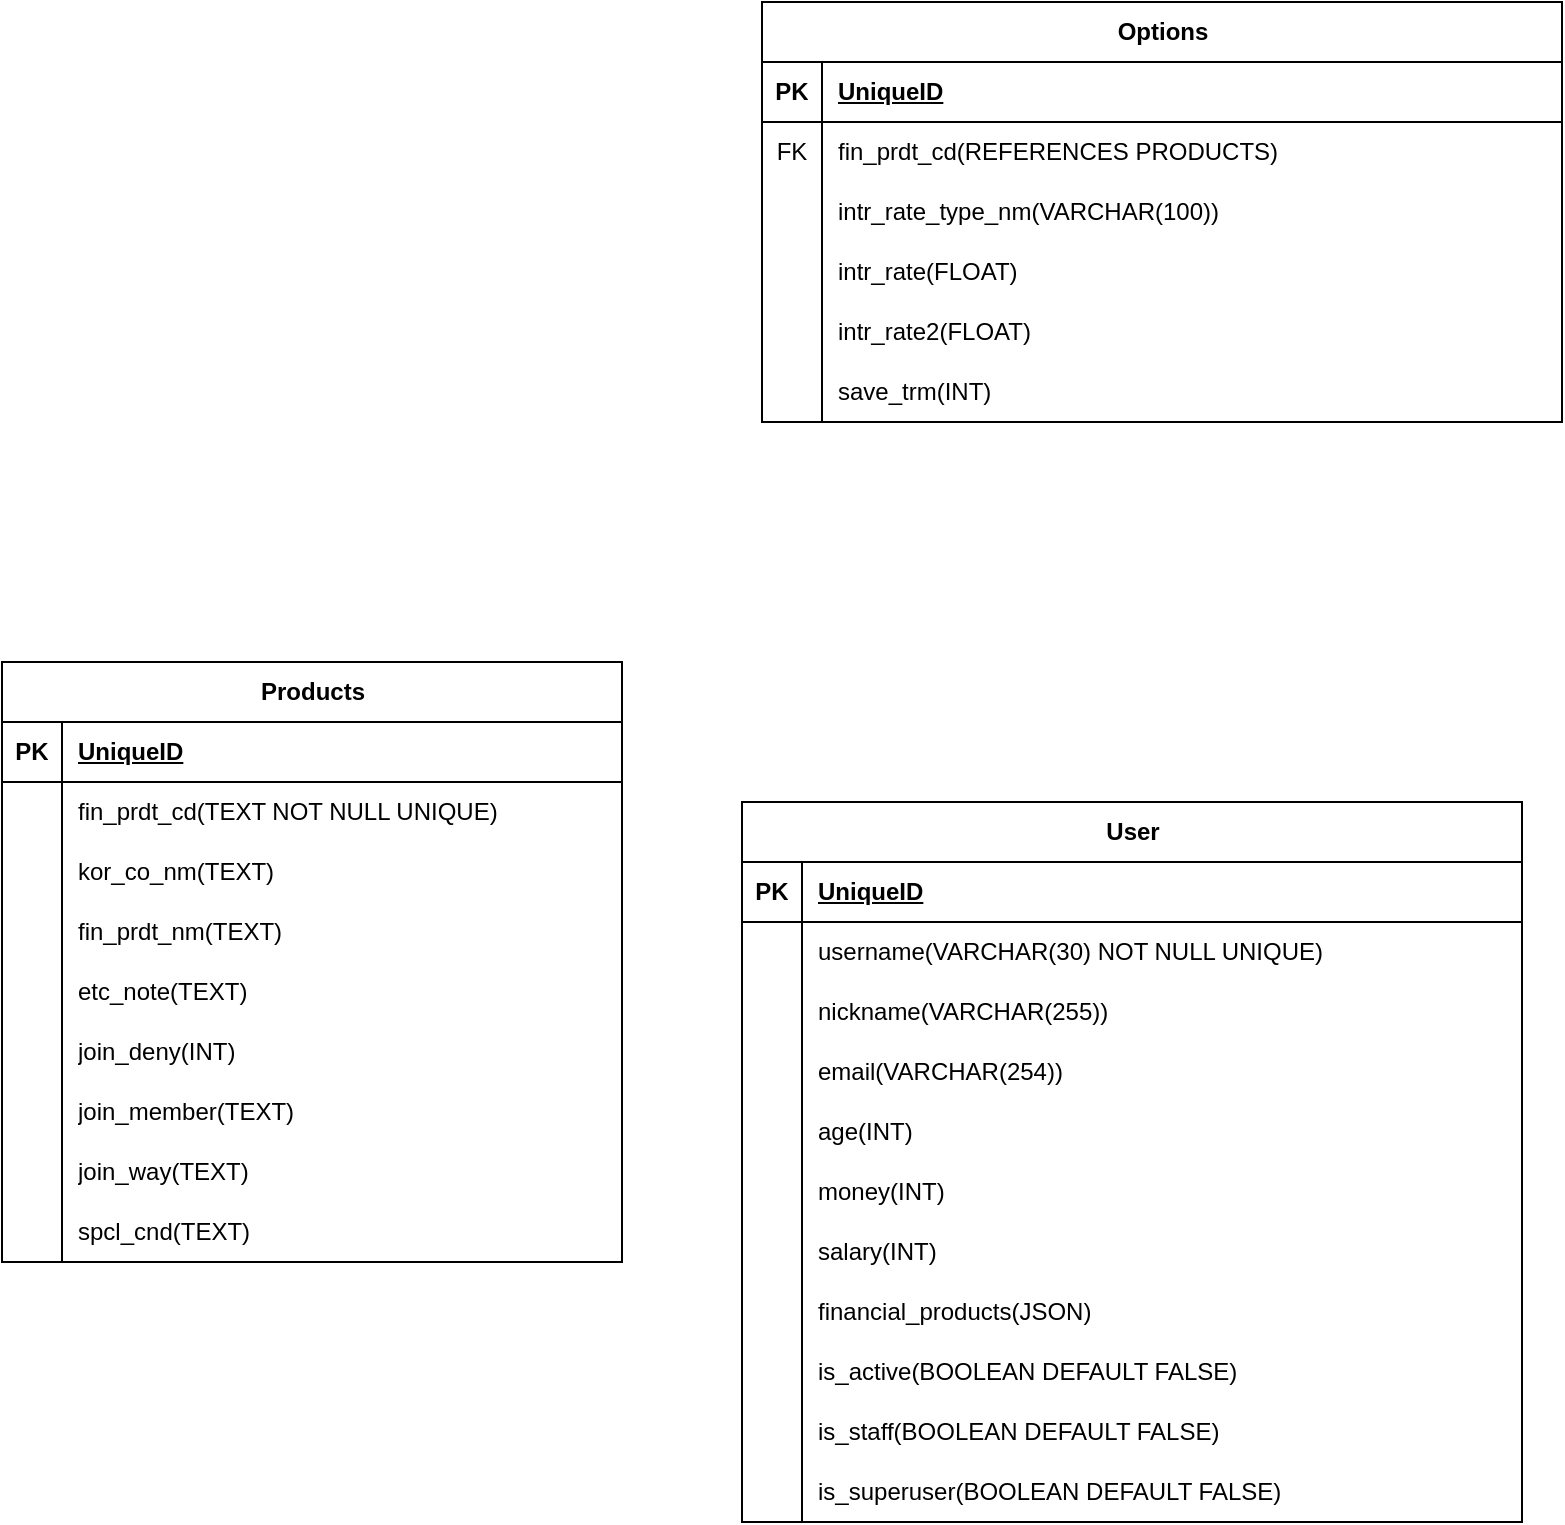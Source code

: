 <mxfile version="22.1.3" type="github" pages="2">
  <diagram id="R2lEEEUBdFMjLlhIrx00" name="ERD">
    <mxGraphModel dx="714" dy="757" grid="1" gridSize="10" guides="1" tooltips="1" connect="1" arrows="1" fold="1" page="1" pageScale="1" pageWidth="850" pageHeight="1100" math="0" shadow="0" extFonts="Permanent Marker^https://fonts.googleapis.com/css?family=Permanent+Marker">
      <root>
        <mxCell id="0" />
        <mxCell id="1" parent="0" />
        <mxCell id="Qz6ohCnD7a6SVoUVVQ66-1" value="Products" style="shape=table;startSize=30;container=1;collapsible=1;childLayout=tableLayout;fixedRows=1;rowLines=0;fontStyle=1;align=center;resizeLast=1;html=1;" vertex="1" parent="1">
          <mxGeometry x="30" y="420" width="310" height="300" as="geometry" />
        </mxCell>
        <mxCell id="Qz6ohCnD7a6SVoUVVQ66-2" value="" style="shape=tableRow;horizontal=0;startSize=0;swimlaneHead=0;swimlaneBody=0;fillColor=none;collapsible=0;dropTarget=0;points=[[0,0.5],[1,0.5]];portConstraint=eastwest;top=0;left=0;right=0;bottom=1;" vertex="1" parent="Qz6ohCnD7a6SVoUVVQ66-1">
          <mxGeometry y="30" width="310" height="30" as="geometry" />
        </mxCell>
        <mxCell id="Qz6ohCnD7a6SVoUVVQ66-3" value="PK" style="shape=partialRectangle;connectable=0;fillColor=none;top=0;left=0;bottom=0;right=0;fontStyle=1;overflow=hidden;whiteSpace=wrap;html=1;" vertex="1" parent="Qz6ohCnD7a6SVoUVVQ66-2">
          <mxGeometry width="30" height="30" as="geometry">
            <mxRectangle width="30" height="30" as="alternateBounds" />
          </mxGeometry>
        </mxCell>
        <mxCell id="Qz6ohCnD7a6SVoUVVQ66-4" value="UniqueID" style="shape=partialRectangle;connectable=0;fillColor=none;top=0;left=0;bottom=0;right=0;align=left;spacingLeft=6;fontStyle=5;overflow=hidden;whiteSpace=wrap;html=1;" vertex="1" parent="Qz6ohCnD7a6SVoUVVQ66-2">
          <mxGeometry x="30" width="280" height="30" as="geometry">
            <mxRectangle width="280" height="30" as="alternateBounds" />
          </mxGeometry>
        </mxCell>
        <mxCell id="Qz6ohCnD7a6SVoUVVQ66-5" value="" style="shape=tableRow;horizontal=0;startSize=0;swimlaneHead=0;swimlaneBody=0;fillColor=none;collapsible=0;dropTarget=0;points=[[0,0.5],[1,0.5]];portConstraint=eastwest;top=0;left=0;right=0;bottom=0;" vertex="1" parent="Qz6ohCnD7a6SVoUVVQ66-1">
          <mxGeometry y="60" width="310" height="30" as="geometry" />
        </mxCell>
        <mxCell id="Qz6ohCnD7a6SVoUVVQ66-6" value="" style="shape=partialRectangle;connectable=0;fillColor=none;top=0;left=0;bottom=0;right=0;editable=1;overflow=hidden;whiteSpace=wrap;html=1;" vertex="1" parent="Qz6ohCnD7a6SVoUVVQ66-5">
          <mxGeometry width="30" height="30" as="geometry">
            <mxRectangle width="30" height="30" as="alternateBounds" />
          </mxGeometry>
        </mxCell>
        <mxCell id="Qz6ohCnD7a6SVoUVVQ66-7" value="fin_prdt_cd(TEXT NOT NULL UNIQUE)" style="shape=partialRectangle;connectable=0;fillColor=none;top=0;left=0;bottom=0;right=0;align=left;spacingLeft=6;overflow=hidden;whiteSpace=wrap;html=1;" vertex="1" parent="Qz6ohCnD7a6SVoUVVQ66-5">
          <mxGeometry x="30" width="280" height="30" as="geometry">
            <mxRectangle width="280" height="30" as="alternateBounds" />
          </mxGeometry>
        </mxCell>
        <mxCell id="Qz6ohCnD7a6SVoUVVQ66-8" value="" style="shape=tableRow;horizontal=0;startSize=0;swimlaneHead=0;swimlaneBody=0;fillColor=none;collapsible=0;dropTarget=0;points=[[0,0.5],[1,0.5]];portConstraint=eastwest;top=0;left=0;right=0;bottom=0;" vertex="1" parent="Qz6ohCnD7a6SVoUVVQ66-1">
          <mxGeometry y="90" width="310" height="30" as="geometry" />
        </mxCell>
        <mxCell id="Qz6ohCnD7a6SVoUVVQ66-9" value="" style="shape=partialRectangle;connectable=0;fillColor=none;top=0;left=0;bottom=0;right=0;editable=1;overflow=hidden;whiteSpace=wrap;html=1;" vertex="1" parent="Qz6ohCnD7a6SVoUVVQ66-8">
          <mxGeometry width="30" height="30" as="geometry">
            <mxRectangle width="30" height="30" as="alternateBounds" />
          </mxGeometry>
        </mxCell>
        <mxCell id="Qz6ohCnD7a6SVoUVVQ66-10" value="kor_co_nm(TEXT)" style="shape=partialRectangle;connectable=0;fillColor=none;top=0;left=0;bottom=0;right=0;align=left;spacingLeft=6;overflow=hidden;whiteSpace=wrap;html=1;" vertex="1" parent="Qz6ohCnD7a6SVoUVVQ66-8">
          <mxGeometry x="30" width="280" height="30" as="geometry">
            <mxRectangle width="280" height="30" as="alternateBounds" />
          </mxGeometry>
        </mxCell>
        <mxCell id="Qz6ohCnD7a6SVoUVVQ66-11" value="" style="shape=tableRow;horizontal=0;startSize=0;swimlaneHead=0;swimlaneBody=0;fillColor=none;collapsible=0;dropTarget=0;points=[[0,0.5],[1,0.5]];portConstraint=eastwest;top=0;left=0;right=0;bottom=0;" vertex="1" parent="Qz6ohCnD7a6SVoUVVQ66-1">
          <mxGeometry y="120" width="310" height="30" as="geometry" />
        </mxCell>
        <mxCell id="Qz6ohCnD7a6SVoUVVQ66-12" value="" style="shape=partialRectangle;connectable=0;fillColor=none;top=0;left=0;bottom=0;right=0;editable=1;overflow=hidden;whiteSpace=wrap;html=1;" vertex="1" parent="Qz6ohCnD7a6SVoUVVQ66-11">
          <mxGeometry width="30" height="30" as="geometry">
            <mxRectangle width="30" height="30" as="alternateBounds" />
          </mxGeometry>
        </mxCell>
        <mxCell id="Qz6ohCnD7a6SVoUVVQ66-13" value="fin_prdt_nm(TEXT)" style="shape=partialRectangle;connectable=0;fillColor=none;top=0;left=0;bottom=0;right=0;align=left;spacingLeft=6;overflow=hidden;whiteSpace=wrap;html=1;" vertex="1" parent="Qz6ohCnD7a6SVoUVVQ66-11">
          <mxGeometry x="30" width="280" height="30" as="geometry">
            <mxRectangle width="280" height="30" as="alternateBounds" />
          </mxGeometry>
        </mxCell>
        <mxCell id="Qz6ohCnD7a6SVoUVVQ66-68" value="" style="shape=tableRow;horizontal=0;startSize=0;swimlaneHead=0;swimlaneBody=0;fillColor=none;collapsible=0;dropTarget=0;points=[[0,0.5],[1,0.5]];portConstraint=eastwest;top=0;left=0;right=0;bottom=0;" vertex="1" parent="Qz6ohCnD7a6SVoUVVQ66-1">
          <mxGeometry y="150" width="310" height="30" as="geometry" />
        </mxCell>
        <mxCell id="Qz6ohCnD7a6SVoUVVQ66-69" value="" style="shape=partialRectangle;connectable=0;fillColor=none;top=0;left=0;bottom=0;right=0;editable=1;overflow=hidden;whiteSpace=wrap;html=1;" vertex="1" parent="Qz6ohCnD7a6SVoUVVQ66-68">
          <mxGeometry width="30" height="30" as="geometry">
            <mxRectangle width="30" height="30" as="alternateBounds" />
          </mxGeometry>
        </mxCell>
        <mxCell id="Qz6ohCnD7a6SVoUVVQ66-70" value="etc_note(TEXT)" style="shape=partialRectangle;connectable=0;fillColor=none;top=0;left=0;bottom=0;right=0;align=left;spacingLeft=6;overflow=hidden;whiteSpace=wrap;html=1;" vertex="1" parent="Qz6ohCnD7a6SVoUVVQ66-68">
          <mxGeometry x="30" width="280" height="30" as="geometry">
            <mxRectangle width="280" height="30" as="alternateBounds" />
          </mxGeometry>
        </mxCell>
        <mxCell id="Qz6ohCnD7a6SVoUVVQ66-71" value="" style="shape=tableRow;horizontal=0;startSize=0;swimlaneHead=0;swimlaneBody=0;fillColor=none;collapsible=0;dropTarget=0;points=[[0,0.5],[1,0.5]];portConstraint=eastwest;top=0;left=0;right=0;bottom=0;" vertex="1" parent="Qz6ohCnD7a6SVoUVVQ66-1">
          <mxGeometry y="180" width="310" height="30" as="geometry" />
        </mxCell>
        <mxCell id="Qz6ohCnD7a6SVoUVVQ66-72" value="" style="shape=partialRectangle;connectable=0;fillColor=none;top=0;left=0;bottom=0;right=0;editable=1;overflow=hidden;whiteSpace=wrap;html=1;" vertex="1" parent="Qz6ohCnD7a6SVoUVVQ66-71">
          <mxGeometry width="30" height="30" as="geometry">
            <mxRectangle width="30" height="30" as="alternateBounds" />
          </mxGeometry>
        </mxCell>
        <mxCell id="Qz6ohCnD7a6SVoUVVQ66-73" value="join_deny(INT)" style="shape=partialRectangle;connectable=0;fillColor=none;top=0;left=0;bottom=0;right=0;align=left;spacingLeft=6;overflow=hidden;whiteSpace=wrap;html=1;" vertex="1" parent="Qz6ohCnD7a6SVoUVVQ66-71">
          <mxGeometry x="30" width="280" height="30" as="geometry">
            <mxRectangle width="280" height="30" as="alternateBounds" />
          </mxGeometry>
        </mxCell>
        <mxCell id="Qz6ohCnD7a6SVoUVVQ66-74" value="" style="shape=tableRow;horizontal=0;startSize=0;swimlaneHead=0;swimlaneBody=0;fillColor=none;collapsible=0;dropTarget=0;points=[[0,0.5],[1,0.5]];portConstraint=eastwest;top=0;left=0;right=0;bottom=0;" vertex="1" parent="Qz6ohCnD7a6SVoUVVQ66-1">
          <mxGeometry y="210" width="310" height="30" as="geometry" />
        </mxCell>
        <mxCell id="Qz6ohCnD7a6SVoUVVQ66-75" value="" style="shape=partialRectangle;connectable=0;fillColor=none;top=0;left=0;bottom=0;right=0;editable=1;overflow=hidden;whiteSpace=wrap;html=1;" vertex="1" parent="Qz6ohCnD7a6SVoUVVQ66-74">
          <mxGeometry width="30" height="30" as="geometry">
            <mxRectangle width="30" height="30" as="alternateBounds" />
          </mxGeometry>
        </mxCell>
        <mxCell id="Qz6ohCnD7a6SVoUVVQ66-76" value="join_member(TEXT)" style="shape=partialRectangle;connectable=0;fillColor=none;top=0;left=0;bottom=0;right=0;align=left;spacingLeft=6;overflow=hidden;whiteSpace=wrap;html=1;" vertex="1" parent="Qz6ohCnD7a6SVoUVVQ66-74">
          <mxGeometry x="30" width="280" height="30" as="geometry">
            <mxRectangle width="280" height="30" as="alternateBounds" />
          </mxGeometry>
        </mxCell>
        <mxCell id="Qz6ohCnD7a6SVoUVVQ66-77" value="" style="shape=tableRow;horizontal=0;startSize=0;swimlaneHead=0;swimlaneBody=0;fillColor=none;collapsible=0;dropTarget=0;points=[[0,0.5],[1,0.5]];portConstraint=eastwest;top=0;left=0;right=0;bottom=0;" vertex="1" parent="Qz6ohCnD7a6SVoUVVQ66-1">
          <mxGeometry y="240" width="310" height="30" as="geometry" />
        </mxCell>
        <mxCell id="Qz6ohCnD7a6SVoUVVQ66-78" value="" style="shape=partialRectangle;connectable=0;fillColor=none;top=0;left=0;bottom=0;right=0;editable=1;overflow=hidden;whiteSpace=wrap;html=1;" vertex="1" parent="Qz6ohCnD7a6SVoUVVQ66-77">
          <mxGeometry width="30" height="30" as="geometry">
            <mxRectangle width="30" height="30" as="alternateBounds" />
          </mxGeometry>
        </mxCell>
        <mxCell id="Qz6ohCnD7a6SVoUVVQ66-79" value="join_way(TEXT)" style="shape=partialRectangle;connectable=0;fillColor=none;top=0;left=0;bottom=0;right=0;align=left;spacingLeft=6;overflow=hidden;whiteSpace=wrap;html=1;" vertex="1" parent="Qz6ohCnD7a6SVoUVVQ66-77">
          <mxGeometry x="30" width="280" height="30" as="geometry">
            <mxRectangle width="280" height="30" as="alternateBounds" />
          </mxGeometry>
        </mxCell>
        <mxCell id="Qz6ohCnD7a6SVoUVVQ66-80" value="" style="shape=tableRow;horizontal=0;startSize=0;swimlaneHead=0;swimlaneBody=0;fillColor=none;collapsible=0;dropTarget=0;points=[[0,0.5],[1,0.5]];portConstraint=eastwest;top=0;left=0;right=0;bottom=0;" vertex="1" parent="Qz6ohCnD7a6SVoUVVQ66-1">
          <mxGeometry y="270" width="310" height="30" as="geometry" />
        </mxCell>
        <mxCell id="Qz6ohCnD7a6SVoUVVQ66-81" value="" style="shape=partialRectangle;connectable=0;fillColor=none;top=0;left=0;bottom=0;right=0;editable=1;overflow=hidden;whiteSpace=wrap;html=1;" vertex="1" parent="Qz6ohCnD7a6SVoUVVQ66-80">
          <mxGeometry width="30" height="30" as="geometry">
            <mxRectangle width="30" height="30" as="alternateBounds" />
          </mxGeometry>
        </mxCell>
        <mxCell id="Qz6ohCnD7a6SVoUVVQ66-82" value="spcl_cnd(TEXT)" style="shape=partialRectangle;connectable=0;fillColor=none;top=0;left=0;bottom=0;right=0;align=left;spacingLeft=6;overflow=hidden;whiteSpace=wrap;html=1;" vertex="1" parent="Qz6ohCnD7a6SVoUVVQ66-80">
          <mxGeometry x="30" width="280" height="30" as="geometry">
            <mxRectangle width="280" height="30" as="alternateBounds" />
          </mxGeometry>
        </mxCell>
        <mxCell id="Qz6ohCnD7a6SVoUVVQ66-14" value="User" style="shape=table;startSize=30;container=1;collapsible=1;childLayout=tableLayout;fixedRows=1;rowLines=0;fontStyle=1;align=center;resizeLast=1;html=1;" vertex="1" parent="1">
          <mxGeometry x="400" y="490" width="390" height="360" as="geometry" />
        </mxCell>
        <mxCell id="Qz6ohCnD7a6SVoUVVQ66-15" value="" style="shape=tableRow;horizontal=0;startSize=0;swimlaneHead=0;swimlaneBody=0;fillColor=none;collapsible=0;dropTarget=0;points=[[0,0.5],[1,0.5]];portConstraint=eastwest;top=0;left=0;right=0;bottom=1;" vertex="1" parent="Qz6ohCnD7a6SVoUVVQ66-14">
          <mxGeometry y="30" width="390" height="30" as="geometry" />
        </mxCell>
        <mxCell id="Qz6ohCnD7a6SVoUVVQ66-16" value="PK" style="shape=partialRectangle;connectable=0;fillColor=none;top=0;left=0;bottom=0;right=0;fontStyle=1;overflow=hidden;whiteSpace=wrap;html=1;" vertex="1" parent="Qz6ohCnD7a6SVoUVVQ66-15">
          <mxGeometry width="30" height="30" as="geometry">
            <mxRectangle width="30" height="30" as="alternateBounds" />
          </mxGeometry>
        </mxCell>
        <mxCell id="Qz6ohCnD7a6SVoUVVQ66-17" value="UniqueID" style="shape=partialRectangle;connectable=0;fillColor=none;top=0;left=0;bottom=0;right=0;align=left;spacingLeft=6;fontStyle=5;overflow=hidden;whiteSpace=wrap;html=1;" vertex="1" parent="Qz6ohCnD7a6SVoUVVQ66-15">
          <mxGeometry x="30" width="360" height="30" as="geometry">
            <mxRectangle width="360" height="30" as="alternateBounds" />
          </mxGeometry>
        </mxCell>
        <mxCell id="Qz6ohCnD7a6SVoUVVQ66-18" value="" style="shape=tableRow;horizontal=0;startSize=0;swimlaneHead=0;swimlaneBody=0;fillColor=none;collapsible=0;dropTarget=0;points=[[0,0.5],[1,0.5]];portConstraint=eastwest;top=0;left=0;right=0;bottom=0;" vertex="1" parent="Qz6ohCnD7a6SVoUVVQ66-14">
          <mxGeometry y="60" width="390" height="30" as="geometry" />
        </mxCell>
        <mxCell id="Qz6ohCnD7a6SVoUVVQ66-19" value="" style="shape=partialRectangle;connectable=0;fillColor=none;top=0;left=0;bottom=0;right=0;editable=1;overflow=hidden;whiteSpace=wrap;html=1;" vertex="1" parent="Qz6ohCnD7a6SVoUVVQ66-18">
          <mxGeometry width="30" height="30" as="geometry">
            <mxRectangle width="30" height="30" as="alternateBounds" />
          </mxGeometry>
        </mxCell>
        <mxCell id="Qz6ohCnD7a6SVoUVVQ66-20" value="username(VARCHAR(30) NOT NULL UNIQUE)" style="shape=partialRectangle;connectable=0;fillColor=none;top=0;left=0;bottom=0;right=0;align=left;spacingLeft=6;overflow=hidden;whiteSpace=wrap;html=1;" vertex="1" parent="Qz6ohCnD7a6SVoUVVQ66-18">
          <mxGeometry x="30" width="360" height="30" as="geometry">
            <mxRectangle width="360" height="30" as="alternateBounds" />
          </mxGeometry>
        </mxCell>
        <mxCell id="Qz6ohCnD7a6SVoUVVQ66-21" value="" style="shape=tableRow;horizontal=0;startSize=0;swimlaneHead=0;swimlaneBody=0;fillColor=none;collapsible=0;dropTarget=0;points=[[0,0.5],[1,0.5]];portConstraint=eastwest;top=0;left=0;right=0;bottom=0;" vertex="1" parent="Qz6ohCnD7a6SVoUVVQ66-14">
          <mxGeometry y="90" width="390" height="30" as="geometry" />
        </mxCell>
        <mxCell id="Qz6ohCnD7a6SVoUVVQ66-22" value="" style="shape=partialRectangle;connectable=0;fillColor=none;top=0;left=0;bottom=0;right=0;editable=1;overflow=hidden;whiteSpace=wrap;html=1;" vertex="1" parent="Qz6ohCnD7a6SVoUVVQ66-21">
          <mxGeometry width="30" height="30" as="geometry">
            <mxRectangle width="30" height="30" as="alternateBounds" />
          </mxGeometry>
        </mxCell>
        <object label="nickname(VARCHAR(255))" username="" id="Qz6ohCnD7a6SVoUVVQ66-23">
          <mxCell style="shape=partialRectangle;connectable=0;fillColor=none;top=0;left=0;bottom=0;right=0;align=left;spacingLeft=6;overflow=hidden;whiteSpace=wrap;html=1;" vertex="1" parent="Qz6ohCnD7a6SVoUVVQ66-21">
            <mxGeometry x="30" width="360" height="30" as="geometry">
              <mxRectangle width="360" height="30" as="alternateBounds" />
            </mxGeometry>
          </mxCell>
        </object>
        <mxCell id="Qz6ohCnD7a6SVoUVVQ66-24" value="" style="shape=tableRow;horizontal=0;startSize=0;swimlaneHead=0;swimlaneBody=0;fillColor=none;collapsible=0;dropTarget=0;points=[[0,0.5],[1,0.5]];portConstraint=eastwest;top=0;left=0;right=0;bottom=0;" vertex="1" parent="Qz6ohCnD7a6SVoUVVQ66-14">
          <mxGeometry y="120" width="390" height="30" as="geometry" />
        </mxCell>
        <mxCell id="Qz6ohCnD7a6SVoUVVQ66-25" value="" style="shape=partialRectangle;connectable=0;fillColor=none;top=0;left=0;bottom=0;right=0;editable=1;overflow=hidden;whiteSpace=wrap;html=1;" vertex="1" parent="Qz6ohCnD7a6SVoUVVQ66-24">
          <mxGeometry width="30" height="30" as="geometry">
            <mxRectangle width="30" height="30" as="alternateBounds" />
          </mxGeometry>
        </mxCell>
        <mxCell id="Qz6ohCnD7a6SVoUVVQ66-26" value="email(VARCHAR(254))" style="shape=partialRectangle;connectable=0;fillColor=none;top=0;left=0;bottom=0;right=0;align=left;spacingLeft=6;overflow=hidden;whiteSpace=wrap;html=1;" vertex="1" parent="Qz6ohCnD7a6SVoUVVQ66-24">
          <mxGeometry x="30" width="360" height="30" as="geometry">
            <mxRectangle width="360" height="30" as="alternateBounds" />
          </mxGeometry>
        </mxCell>
        <mxCell id="Qz6ohCnD7a6SVoUVVQ66-53" value="" style="shape=tableRow;horizontal=0;startSize=0;swimlaneHead=0;swimlaneBody=0;fillColor=none;collapsible=0;dropTarget=0;points=[[0,0.5],[1,0.5]];portConstraint=eastwest;top=0;left=0;right=0;bottom=0;" vertex="1" parent="Qz6ohCnD7a6SVoUVVQ66-14">
          <mxGeometry y="150" width="390" height="30" as="geometry" />
        </mxCell>
        <mxCell id="Qz6ohCnD7a6SVoUVVQ66-54" value="" style="shape=partialRectangle;connectable=0;fillColor=none;top=0;left=0;bottom=0;right=0;editable=1;overflow=hidden;whiteSpace=wrap;html=1;" vertex="1" parent="Qz6ohCnD7a6SVoUVVQ66-53">
          <mxGeometry width="30" height="30" as="geometry">
            <mxRectangle width="30" height="30" as="alternateBounds" />
          </mxGeometry>
        </mxCell>
        <mxCell id="Qz6ohCnD7a6SVoUVVQ66-55" value="age(INT)" style="shape=partialRectangle;connectable=0;fillColor=none;top=0;left=0;bottom=0;right=0;align=left;spacingLeft=6;overflow=hidden;whiteSpace=wrap;html=1;" vertex="1" parent="Qz6ohCnD7a6SVoUVVQ66-53">
          <mxGeometry x="30" width="360" height="30" as="geometry">
            <mxRectangle width="360" height="30" as="alternateBounds" />
          </mxGeometry>
        </mxCell>
        <mxCell id="Qz6ohCnD7a6SVoUVVQ66-56" value="" style="shape=tableRow;horizontal=0;startSize=0;swimlaneHead=0;swimlaneBody=0;fillColor=none;collapsible=0;dropTarget=0;points=[[0,0.5],[1,0.5]];portConstraint=eastwest;top=0;left=0;right=0;bottom=0;" vertex="1" parent="Qz6ohCnD7a6SVoUVVQ66-14">
          <mxGeometry y="180" width="390" height="30" as="geometry" />
        </mxCell>
        <mxCell id="Qz6ohCnD7a6SVoUVVQ66-57" value="" style="shape=partialRectangle;connectable=0;fillColor=none;top=0;left=0;bottom=0;right=0;editable=1;overflow=hidden;whiteSpace=wrap;html=1;" vertex="1" parent="Qz6ohCnD7a6SVoUVVQ66-56">
          <mxGeometry width="30" height="30" as="geometry">
            <mxRectangle width="30" height="30" as="alternateBounds" />
          </mxGeometry>
        </mxCell>
        <mxCell id="Qz6ohCnD7a6SVoUVVQ66-58" value="money(INT)" style="shape=partialRectangle;connectable=0;fillColor=none;top=0;left=0;bottom=0;right=0;align=left;spacingLeft=6;overflow=hidden;whiteSpace=wrap;html=1;" vertex="1" parent="Qz6ohCnD7a6SVoUVVQ66-56">
          <mxGeometry x="30" width="360" height="30" as="geometry">
            <mxRectangle width="360" height="30" as="alternateBounds" />
          </mxGeometry>
        </mxCell>
        <mxCell id="Qz6ohCnD7a6SVoUVVQ66-59" value="" style="shape=tableRow;horizontal=0;startSize=0;swimlaneHead=0;swimlaneBody=0;fillColor=none;collapsible=0;dropTarget=0;points=[[0,0.5],[1,0.5]];portConstraint=eastwest;top=0;left=0;right=0;bottom=0;" vertex="1" parent="Qz6ohCnD7a6SVoUVVQ66-14">
          <mxGeometry y="210" width="390" height="30" as="geometry" />
        </mxCell>
        <mxCell id="Qz6ohCnD7a6SVoUVVQ66-60" value="" style="shape=partialRectangle;connectable=0;fillColor=none;top=0;left=0;bottom=0;right=0;editable=1;overflow=hidden;whiteSpace=wrap;html=1;" vertex="1" parent="Qz6ohCnD7a6SVoUVVQ66-59">
          <mxGeometry width="30" height="30" as="geometry">
            <mxRectangle width="30" height="30" as="alternateBounds" />
          </mxGeometry>
        </mxCell>
        <mxCell id="Qz6ohCnD7a6SVoUVVQ66-61" value="salary(INT)" style="shape=partialRectangle;connectable=0;fillColor=none;top=0;left=0;bottom=0;right=0;align=left;spacingLeft=6;overflow=hidden;whiteSpace=wrap;html=1;" vertex="1" parent="Qz6ohCnD7a6SVoUVVQ66-59">
          <mxGeometry x="30" width="360" height="30" as="geometry">
            <mxRectangle width="360" height="30" as="alternateBounds" />
          </mxGeometry>
        </mxCell>
        <mxCell id="Qz6ohCnD7a6SVoUVVQ66-62" value="" style="shape=tableRow;horizontal=0;startSize=0;swimlaneHead=0;swimlaneBody=0;fillColor=none;collapsible=0;dropTarget=0;points=[[0,0.5],[1,0.5]];portConstraint=eastwest;top=0;left=0;right=0;bottom=0;" vertex="1" parent="Qz6ohCnD7a6SVoUVVQ66-14">
          <mxGeometry y="240" width="390" height="30" as="geometry" />
        </mxCell>
        <mxCell id="Qz6ohCnD7a6SVoUVVQ66-63" value="" style="shape=partialRectangle;connectable=0;fillColor=none;top=0;left=0;bottom=0;right=0;editable=1;overflow=hidden;whiteSpace=wrap;html=1;" vertex="1" parent="Qz6ohCnD7a6SVoUVVQ66-62">
          <mxGeometry width="30" height="30" as="geometry">
            <mxRectangle width="30" height="30" as="alternateBounds" />
          </mxGeometry>
        </mxCell>
        <mxCell id="Qz6ohCnD7a6SVoUVVQ66-64" value="financial_products(JSON)" style="shape=partialRectangle;connectable=0;fillColor=none;top=0;left=0;bottom=0;right=0;align=left;spacingLeft=6;overflow=hidden;whiteSpace=wrap;html=1;" vertex="1" parent="Qz6ohCnD7a6SVoUVVQ66-62">
          <mxGeometry x="30" width="360" height="30" as="geometry">
            <mxRectangle width="360" height="30" as="alternateBounds" />
          </mxGeometry>
        </mxCell>
        <mxCell id="Qz6ohCnD7a6SVoUVVQ66-65" value="" style="shape=tableRow;horizontal=0;startSize=0;swimlaneHead=0;swimlaneBody=0;fillColor=none;collapsible=0;dropTarget=0;points=[[0,0.5],[1,0.5]];portConstraint=eastwest;top=0;left=0;right=0;bottom=0;" vertex="1" parent="Qz6ohCnD7a6SVoUVVQ66-14">
          <mxGeometry y="270" width="390" height="30" as="geometry" />
        </mxCell>
        <mxCell id="Qz6ohCnD7a6SVoUVVQ66-66" value="" style="shape=partialRectangle;connectable=0;fillColor=none;top=0;left=0;bottom=0;right=0;editable=1;overflow=hidden;whiteSpace=wrap;html=1;" vertex="1" parent="Qz6ohCnD7a6SVoUVVQ66-65">
          <mxGeometry width="30" height="30" as="geometry">
            <mxRectangle width="30" height="30" as="alternateBounds" />
          </mxGeometry>
        </mxCell>
        <mxCell id="Qz6ohCnD7a6SVoUVVQ66-67" value="is_active(BOOLEAN DEFAULT FALSE)" style="shape=partialRectangle;connectable=0;fillColor=none;top=0;left=0;bottom=0;right=0;align=left;spacingLeft=6;overflow=hidden;whiteSpace=wrap;html=1;" vertex="1" parent="Qz6ohCnD7a6SVoUVVQ66-65">
          <mxGeometry x="30" width="360" height="30" as="geometry">
            <mxRectangle width="360" height="30" as="alternateBounds" />
          </mxGeometry>
        </mxCell>
        <mxCell id="Qz6ohCnD7a6SVoUVVQ66-92" value="" style="shape=tableRow;horizontal=0;startSize=0;swimlaneHead=0;swimlaneBody=0;fillColor=none;collapsible=0;dropTarget=0;points=[[0,0.5],[1,0.5]];portConstraint=eastwest;top=0;left=0;right=0;bottom=0;" vertex="1" parent="Qz6ohCnD7a6SVoUVVQ66-14">
          <mxGeometry y="300" width="390" height="30" as="geometry" />
        </mxCell>
        <mxCell id="Qz6ohCnD7a6SVoUVVQ66-93" value="" style="shape=partialRectangle;connectable=0;fillColor=none;top=0;left=0;bottom=0;right=0;editable=1;overflow=hidden;whiteSpace=wrap;html=1;" vertex="1" parent="Qz6ohCnD7a6SVoUVVQ66-92">
          <mxGeometry width="30" height="30" as="geometry">
            <mxRectangle width="30" height="30" as="alternateBounds" />
          </mxGeometry>
        </mxCell>
        <mxCell id="Qz6ohCnD7a6SVoUVVQ66-94" value="is_staff(BOOLEAN DEFAULT FALSE)" style="shape=partialRectangle;connectable=0;fillColor=none;top=0;left=0;bottom=0;right=0;align=left;spacingLeft=6;overflow=hidden;whiteSpace=wrap;html=1;" vertex="1" parent="Qz6ohCnD7a6SVoUVVQ66-92">
          <mxGeometry x="30" width="360" height="30" as="geometry">
            <mxRectangle width="360" height="30" as="alternateBounds" />
          </mxGeometry>
        </mxCell>
        <mxCell id="Qz6ohCnD7a6SVoUVVQ66-95" value="" style="shape=tableRow;horizontal=0;startSize=0;swimlaneHead=0;swimlaneBody=0;fillColor=none;collapsible=0;dropTarget=0;points=[[0,0.5],[1,0.5]];portConstraint=eastwest;top=0;left=0;right=0;bottom=0;" vertex="1" parent="Qz6ohCnD7a6SVoUVVQ66-14">
          <mxGeometry y="330" width="390" height="30" as="geometry" />
        </mxCell>
        <mxCell id="Qz6ohCnD7a6SVoUVVQ66-96" value="" style="shape=partialRectangle;connectable=0;fillColor=none;top=0;left=0;bottom=0;right=0;editable=1;overflow=hidden;whiteSpace=wrap;html=1;" vertex="1" parent="Qz6ohCnD7a6SVoUVVQ66-95">
          <mxGeometry width="30" height="30" as="geometry">
            <mxRectangle width="30" height="30" as="alternateBounds" />
          </mxGeometry>
        </mxCell>
        <mxCell id="Qz6ohCnD7a6SVoUVVQ66-97" value="is_superuser(BOOLEAN DEFAULT FALSE)" style="shape=partialRectangle;connectable=0;fillColor=none;top=0;left=0;bottom=0;right=0;align=left;spacingLeft=6;overflow=hidden;whiteSpace=wrap;html=1;" vertex="1" parent="Qz6ohCnD7a6SVoUVVQ66-95">
          <mxGeometry x="30" width="360" height="30" as="geometry">
            <mxRectangle width="360" height="30" as="alternateBounds" />
          </mxGeometry>
        </mxCell>
        <mxCell id="Qz6ohCnD7a6SVoUVVQ66-27" value="Options" style="shape=table;startSize=30;container=1;collapsible=1;childLayout=tableLayout;fixedRows=1;rowLines=0;fontStyle=1;align=center;resizeLast=1;html=1;" vertex="1" parent="1">
          <mxGeometry x="410" y="90" width="400" height="210" as="geometry" />
        </mxCell>
        <mxCell id="Qz6ohCnD7a6SVoUVVQ66-28" value="" style="shape=tableRow;horizontal=0;startSize=0;swimlaneHead=0;swimlaneBody=0;fillColor=none;collapsible=0;dropTarget=0;points=[[0,0.5],[1,0.5]];portConstraint=eastwest;top=0;left=0;right=0;bottom=1;" vertex="1" parent="Qz6ohCnD7a6SVoUVVQ66-27">
          <mxGeometry y="30" width="400" height="30" as="geometry" />
        </mxCell>
        <mxCell id="Qz6ohCnD7a6SVoUVVQ66-29" value="PK" style="shape=partialRectangle;connectable=0;fillColor=none;top=0;left=0;bottom=0;right=0;fontStyle=1;overflow=hidden;whiteSpace=wrap;html=1;" vertex="1" parent="Qz6ohCnD7a6SVoUVVQ66-28">
          <mxGeometry width="30" height="30" as="geometry">
            <mxRectangle width="30" height="30" as="alternateBounds" />
          </mxGeometry>
        </mxCell>
        <mxCell id="Qz6ohCnD7a6SVoUVVQ66-30" value="UniqueID" style="shape=partialRectangle;connectable=0;fillColor=none;top=0;left=0;bottom=0;right=0;align=left;spacingLeft=6;fontStyle=5;overflow=hidden;whiteSpace=wrap;html=1;" vertex="1" parent="Qz6ohCnD7a6SVoUVVQ66-28">
          <mxGeometry x="30" width="370" height="30" as="geometry">
            <mxRectangle width="370" height="30" as="alternateBounds" />
          </mxGeometry>
        </mxCell>
        <mxCell id="Qz6ohCnD7a6SVoUVVQ66-31" value="" style="shape=tableRow;horizontal=0;startSize=0;swimlaneHead=0;swimlaneBody=0;fillColor=none;collapsible=0;dropTarget=0;points=[[0,0.5],[1,0.5]];portConstraint=eastwest;top=0;left=0;right=0;bottom=0;" vertex="1" parent="Qz6ohCnD7a6SVoUVVQ66-27">
          <mxGeometry y="60" width="400" height="30" as="geometry" />
        </mxCell>
        <mxCell id="Qz6ohCnD7a6SVoUVVQ66-32" value="FK" style="shape=partialRectangle;connectable=0;fillColor=none;top=0;left=0;bottom=0;right=0;editable=1;overflow=hidden;whiteSpace=wrap;html=1;" vertex="1" parent="Qz6ohCnD7a6SVoUVVQ66-31">
          <mxGeometry width="30" height="30" as="geometry">
            <mxRectangle width="30" height="30" as="alternateBounds" />
          </mxGeometry>
        </mxCell>
        <mxCell id="Qz6ohCnD7a6SVoUVVQ66-33" value="fin_prdt_cd(REFERENCES PRODUCTS)" style="shape=partialRectangle;connectable=0;fillColor=none;top=0;left=0;bottom=0;right=0;align=left;spacingLeft=6;overflow=hidden;whiteSpace=wrap;html=1;" vertex="1" parent="Qz6ohCnD7a6SVoUVVQ66-31">
          <mxGeometry x="30" width="370" height="30" as="geometry">
            <mxRectangle width="370" height="30" as="alternateBounds" />
          </mxGeometry>
        </mxCell>
        <mxCell id="Qz6ohCnD7a6SVoUVVQ66-34" value="" style="shape=tableRow;horizontal=0;startSize=0;swimlaneHead=0;swimlaneBody=0;fillColor=none;collapsible=0;dropTarget=0;points=[[0,0.5],[1,0.5]];portConstraint=eastwest;top=0;left=0;right=0;bottom=0;" vertex="1" parent="Qz6ohCnD7a6SVoUVVQ66-27">
          <mxGeometry y="90" width="400" height="30" as="geometry" />
        </mxCell>
        <mxCell id="Qz6ohCnD7a6SVoUVVQ66-35" value="" style="shape=partialRectangle;connectable=0;fillColor=none;top=0;left=0;bottom=0;right=0;editable=1;overflow=hidden;whiteSpace=wrap;html=1;" vertex="1" parent="Qz6ohCnD7a6SVoUVVQ66-34">
          <mxGeometry width="30" height="30" as="geometry">
            <mxRectangle width="30" height="30" as="alternateBounds" />
          </mxGeometry>
        </mxCell>
        <mxCell id="Qz6ohCnD7a6SVoUVVQ66-36" value="intr_rate_type_nm(VARCHAR(100))" style="shape=partialRectangle;connectable=0;fillColor=none;top=0;left=0;bottom=0;right=0;align=left;spacingLeft=6;overflow=hidden;whiteSpace=wrap;html=1;" vertex="1" parent="Qz6ohCnD7a6SVoUVVQ66-34">
          <mxGeometry x="30" width="370" height="30" as="geometry">
            <mxRectangle width="370" height="30" as="alternateBounds" />
          </mxGeometry>
        </mxCell>
        <mxCell id="Qz6ohCnD7a6SVoUVVQ66-83" value="" style="shape=tableRow;horizontal=0;startSize=0;swimlaneHead=0;swimlaneBody=0;fillColor=none;collapsible=0;dropTarget=0;points=[[0,0.5],[1,0.5]];portConstraint=eastwest;top=0;left=0;right=0;bottom=0;" vertex="1" parent="Qz6ohCnD7a6SVoUVVQ66-27">
          <mxGeometry y="120" width="400" height="30" as="geometry" />
        </mxCell>
        <mxCell id="Qz6ohCnD7a6SVoUVVQ66-84" value="" style="shape=partialRectangle;connectable=0;fillColor=none;top=0;left=0;bottom=0;right=0;editable=1;overflow=hidden;whiteSpace=wrap;html=1;" vertex="1" parent="Qz6ohCnD7a6SVoUVVQ66-83">
          <mxGeometry width="30" height="30" as="geometry">
            <mxRectangle width="30" height="30" as="alternateBounds" />
          </mxGeometry>
        </mxCell>
        <mxCell id="Qz6ohCnD7a6SVoUVVQ66-85" value="intr_rate(FLOAT)" style="shape=partialRectangle;connectable=0;fillColor=none;top=0;left=0;bottom=0;right=0;align=left;spacingLeft=6;overflow=hidden;whiteSpace=wrap;html=1;" vertex="1" parent="Qz6ohCnD7a6SVoUVVQ66-83">
          <mxGeometry x="30" width="370" height="30" as="geometry">
            <mxRectangle width="370" height="30" as="alternateBounds" />
          </mxGeometry>
        </mxCell>
        <mxCell id="Qz6ohCnD7a6SVoUVVQ66-86" value="" style="shape=tableRow;horizontal=0;startSize=0;swimlaneHead=0;swimlaneBody=0;fillColor=none;collapsible=0;dropTarget=0;points=[[0,0.5],[1,0.5]];portConstraint=eastwest;top=0;left=0;right=0;bottom=0;" vertex="1" parent="Qz6ohCnD7a6SVoUVVQ66-27">
          <mxGeometry y="150" width="400" height="30" as="geometry" />
        </mxCell>
        <mxCell id="Qz6ohCnD7a6SVoUVVQ66-87" value="" style="shape=partialRectangle;connectable=0;fillColor=none;top=0;left=0;bottom=0;right=0;editable=1;overflow=hidden;whiteSpace=wrap;html=1;" vertex="1" parent="Qz6ohCnD7a6SVoUVVQ66-86">
          <mxGeometry width="30" height="30" as="geometry">
            <mxRectangle width="30" height="30" as="alternateBounds" />
          </mxGeometry>
        </mxCell>
        <mxCell id="Qz6ohCnD7a6SVoUVVQ66-88" value="intr_rate2(FLOAT)" style="shape=partialRectangle;connectable=0;fillColor=none;top=0;left=0;bottom=0;right=0;align=left;spacingLeft=6;overflow=hidden;whiteSpace=wrap;html=1;" vertex="1" parent="Qz6ohCnD7a6SVoUVVQ66-86">
          <mxGeometry x="30" width="370" height="30" as="geometry">
            <mxRectangle width="370" height="30" as="alternateBounds" />
          </mxGeometry>
        </mxCell>
        <mxCell id="Qz6ohCnD7a6SVoUVVQ66-89" value="" style="shape=tableRow;horizontal=0;startSize=0;swimlaneHead=0;swimlaneBody=0;fillColor=none;collapsible=0;dropTarget=0;points=[[0,0.5],[1,0.5]];portConstraint=eastwest;top=0;left=0;right=0;bottom=0;" vertex="1" parent="Qz6ohCnD7a6SVoUVVQ66-27">
          <mxGeometry y="180" width="400" height="30" as="geometry" />
        </mxCell>
        <mxCell id="Qz6ohCnD7a6SVoUVVQ66-90" value="" style="shape=partialRectangle;connectable=0;fillColor=none;top=0;left=0;bottom=0;right=0;editable=1;overflow=hidden;whiteSpace=wrap;html=1;" vertex="1" parent="Qz6ohCnD7a6SVoUVVQ66-89">
          <mxGeometry width="30" height="30" as="geometry">
            <mxRectangle width="30" height="30" as="alternateBounds" />
          </mxGeometry>
        </mxCell>
        <mxCell id="Qz6ohCnD7a6SVoUVVQ66-91" value="save_trm(INT)" style="shape=partialRectangle;connectable=0;fillColor=none;top=0;left=0;bottom=0;right=0;align=left;spacingLeft=6;overflow=hidden;whiteSpace=wrap;html=1;" vertex="1" parent="Qz6ohCnD7a6SVoUVVQ66-89">
          <mxGeometry x="30" width="370" height="30" as="geometry">
            <mxRectangle width="370" height="30" as="alternateBounds" />
          </mxGeometry>
        </mxCell>
      </root>
    </mxGraphModel>
  </diagram>
  <diagram id="6T8gWb5WI1Y-pntv0LDm" name="Page Diagram">
    <mxGraphModel dx="472" dy="748" grid="1" gridSize="10" guides="1" tooltips="1" connect="1" arrows="1" fold="1" page="1" pageScale="1" pageWidth="827" pageHeight="1169" math="0" shadow="0">
      <root>
        <mxCell id="0" />
        <mxCell id="1" parent="0" />
        <mxCell id="BSgwC0g7EUaEU0FRbHp1-1" value="" style="swimlane;startSize=20;horizontal=0;childLayout=treeLayout;horizontalTree=1;resizable=0;containerType=tree;fontSize=12;strokeWidth=0;opacity=0;" parent="1" vertex="1">
          <mxGeometry x="30" y="350" width="310" height="130" as="geometry" />
        </mxCell>
        <mxCell id="BSgwC0g7EUaEU0FRbHp1-2" value="App.vue&lt;br&gt;" style="whiteSpace=wrap;html=1;" parent="BSgwC0g7EUaEU0FRbHp1-1" vertex="1">
          <mxGeometry x="40" y="-20" width="100" height="40" as="geometry" />
        </mxCell>
        <mxCell id="BSgwC0g7EUaEU0FRbHp1-20" value="SignUpView" style="whiteSpace=wrap;html=1;" parent="1" vertex="1">
          <mxGeometry x="220" y="150" width="100" height="40" as="geometry" />
        </mxCell>
        <mxCell id="BSgwC0g7EUaEU0FRbHp1-19" value="" style="edgeStyle=elbowEdgeStyle;elbow=vertical;html=1;rounded=1;curved=0;sourcePerimeterSpacing=0;targetPerimeterSpacing=0;startSize=6;endSize=6;exitX=0.5;exitY=0;exitDx=0;exitDy=0;" parent="1" source="BSgwC0g7EUaEU0FRbHp1-2" target="BSgwC0g7EUaEU0FRbHp1-20" edge="1">
          <mxGeometry relative="1" as="geometry">
            <mxPoint x="850" y="-436" as="sourcePoint" />
            <Array as="points">
              <mxPoint x="270" y="170" />
            </Array>
          </mxGeometry>
        </mxCell>
        <mxCell id="BSgwC0g7EUaEU0FRbHp1-52" value="ProfileView" style="whiteSpace=wrap;html=1;" parent="1" vertex="1">
          <mxGeometry x="220" y="565" width="100" height="40" as="geometry" />
        </mxCell>
        <mxCell id="BSgwC0g7EUaEU0FRbHp1-51" value="" style="edgeStyle=elbowEdgeStyle;elbow=vertical;html=1;rounded=1;curved=0;sourcePerimeterSpacing=0;targetPerimeterSpacing=0;startSize=6;endSize=6;exitX=0.5;exitY=1;exitDx=0;exitDy=0;" parent="1" source="BSgwC0g7EUaEU0FRbHp1-2" edge="1">
          <mxGeometry relative="1" as="geometry">
            <mxPoint x="120" y="440" as="sourcePoint" />
            <Array as="points">
              <mxPoint x="120" y="585" />
            </Array>
            <mxPoint x="220" y="585" as="targetPoint" />
          </mxGeometry>
        </mxCell>
        <mxCell id="BSgwC0g7EUaEU0FRbHp1-50" value="ProductDetailView" style="whiteSpace=wrap;html=1;" parent="1" vertex="1">
          <mxGeometry x="220" y="480" width="100" height="40" as="geometry" />
        </mxCell>
        <mxCell id="BSgwC0g7EUaEU0FRbHp1-49" value="" style="edgeStyle=elbowEdgeStyle;elbow=vertical;html=1;rounded=1;curved=0;sourcePerimeterSpacing=0;targetPerimeterSpacing=0;startSize=6;endSize=6;exitX=0.5;exitY=1;exitDx=0;exitDy=0;" parent="1" source="BSgwC0g7EUaEU0FRbHp1-2" target="BSgwC0g7EUaEU0FRbHp1-50" edge="1">
          <mxGeometry relative="1" as="geometry">
            <mxPoint x="150" y="450" as="sourcePoint" />
            <Array as="points">
              <mxPoint x="120" y="500" />
            </Array>
          </mxGeometry>
        </mxCell>
        <mxCell id="BSgwC0g7EUaEU0FRbHp1-54" style="edgeStyle=orthogonalEdgeStyle;rounded=0;orthogonalLoop=1;jettySize=auto;html=1;exitX=0.5;exitY=1;exitDx=0;exitDy=0;" parent="1" source="BSgwC0g7EUaEU0FRbHp1-50" target="BSgwC0g7EUaEU0FRbHp1-50" edge="1">
          <mxGeometry relative="1" as="geometry" />
        </mxCell>
        <mxCell id="BSgwC0g7EUaEU0FRbHp1-63" value="RecommendView" style="whiteSpace=wrap;html=1;" parent="1" vertex="1">
          <mxGeometry x="404" y="555" width="120" height="60" as="geometry" />
        </mxCell>
        <mxCell id="BSgwC0g7EUaEU0FRbHp1-65" value="ProfileDetailView" style="whiteSpace=wrap;html=1;" parent="1" vertex="1">
          <mxGeometry x="404" y="660" width="120" height="60" as="geometry" />
        </mxCell>
        <mxCell id="BSgwC0g7EUaEU0FRbHp1-68" value="" style="endArrow=classic;html=1;rounded=0;entryX=0;entryY=0.5;entryDx=0;entryDy=0;exitX=0.5;exitY=1;exitDx=0;exitDy=0;" parent="1" source="BSgwC0g7EUaEU0FRbHp1-52" target="BSgwC0g7EUaEU0FRbHp1-65" edge="1">
          <mxGeometry width="50" height="50" relative="1" as="geometry">
            <mxPoint x="410" y="870" as="sourcePoint" />
            <mxPoint x="480" y="870" as="targetPoint" />
            <Array as="points">
              <mxPoint x="270" y="695" />
            </Array>
          </mxGeometry>
        </mxCell>
        <mxCell id="BSgwC0g7EUaEU0FRbHp1-70" value="" style="endArrow=classic;html=1;rounded=0;exitX=1;exitY=0.5;exitDx=0;exitDy=0;" parent="1" source="BSgwC0g7EUaEU0FRbHp1-52" target="BSgwC0g7EUaEU0FRbHp1-63" edge="1">
          <mxGeometry width="50" height="50" relative="1" as="geometry">
            <mxPoint x="470" y="820" as="sourcePoint" />
            <mxPoint x="520" y="770" as="targetPoint" />
          </mxGeometry>
        </mxCell>
        <mxCell id="BSgwC0g7EUaEU0FRbHp1-5" value="MainView" style="whiteSpace=wrap;html=1;" parent="1" vertex="1">
          <mxGeometry x="220" y="70" width="100" height="40" as="geometry" />
        </mxCell>
        <mxCell id="BSgwC0g7EUaEU0FRbHp1-6" value="" style="edgeStyle=elbowEdgeStyle;elbow=vertical;html=1;rounded=1;curved=0;sourcePerimeterSpacing=0;targetPerimeterSpacing=0;startSize=6;endSize=6;" parent="1" source="BSgwC0g7EUaEU0FRbHp1-2" target="BSgwC0g7EUaEU0FRbHp1-5" edge="1">
          <mxGeometry relative="1" as="geometry">
            <Array as="points">
              <mxPoint x="120" y="90" />
            </Array>
          </mxGeometry>
        </mxCell>
        <mxCell id="BSgwC0g7EUaEU0FRbHp1-34" value="LoginView" style="whiteSpace=wrap;html=1;" parent="1" vertex="1">
          <mxGeometry x="220" y="240" width="100" height="40" as="geometry" />
        </mxCell>
        <mxCell id="BSgwC0g7EUaEU0FRbHp1-33" value="" style="edgeStyle=elbowEdgeStyle;elbow=vertical;html=1;rounded=1;curved=0;sourcePerimeterSpacing=0;targetPerimeterSpacing=0;startSize=6;endSize=6;exitX=0.5;exitY=0;exitDx=0;exitDy=0;entryX=0;entryY=0.5;entryDx=0;entryDy=0;" parent="1" source="BSgwC0g7EUaEU0FRbHp1-2" target="BSgwC0g7EUaEU0FRbHp1-34" edge="1">
          <mxGeometry relative="1" as="geometry">
            <mxPoint x="840" y="78" as="sourcePoint" />
            <Array as="points">
              <mxPoint x="150" y="260" />
            </Array>
            <mxPoint x="190" y="260" as="targetPoint" />
          </mxGeometry>
        </mxCell>
        <mxCell id="BSgwC0g7EUaEU0FRbHp1-44" value="ProductListView" style="whiteSpace=wrap;html=1;" parent="1" vertex="1">
          <mxGeometry x="314" y="390" width="100" height="80" as="geometry" />
        </mxCell>
        <mxCell id="BSgwC0g7EUaEU0FRbHp1-55" value="" style="edgeStyle=elbowEdgeStyle;elbow=vertical;html=1;rounded=1;curved=0;sourcePerimeterSpacing=0;targetPerimeterSpacing=0;startSize=6;endSize=6;" parent="1" source="BSgwC0g7EUaEU0FRbHp1-44" target="BSgwC0g7EUaEU0FRbHp1-56" edge="1">
          <mxGeometry relative="1" as="geometry">
            <mxPoint x="740" y="720" as="sourcePoint" />
          </mxGeometry>
        </mxCell>
        <mxCell id="BSgwC0g7EUaEU0FRbHp1-56" value="Product&lt;br&gt;" style="whiteSpace=wrap;html=1;" parent="1" vertex="1">
          <mxGeometry x="470" y="410" width="100" height="40" as="geometry" />
        </mxCell>
        <mxCell id="lr_Dc9i4DNceR8Z6TIS4-13" value="" style="edgeStyle=elbowEdgeStyle;elbow=vertical;html=1;rounded=1;curved=0;sourcePerimeterSpacing=0;targetPerimeterSpacing=0;startSize=6;endSize=6;exitX=0.5;exitY=1;exitDx=0;exitDy=0;entryX=0;entryY=0.5;entryDx=0;entryDy=0;" parent="1" source="BSgwC0g7EUaEU0FRbHp1-2" target="BSgwC0g7EUaEU0FRbHp1-44" edge="1">
          <mxGeometry relative="1" as="geometry">
            <mxPoint x="120" y="380" as="sourcePoint" />
            <Array as="points">
              <mxPoint x="120" y="430" />
            </Array>
            <mxPoint x="500" y="430" as="targetPoint" />
          </mxGeometry>
        </mxCell>
      </root>
    </mxGraphModel>
  </diagram>
</mxfile>
